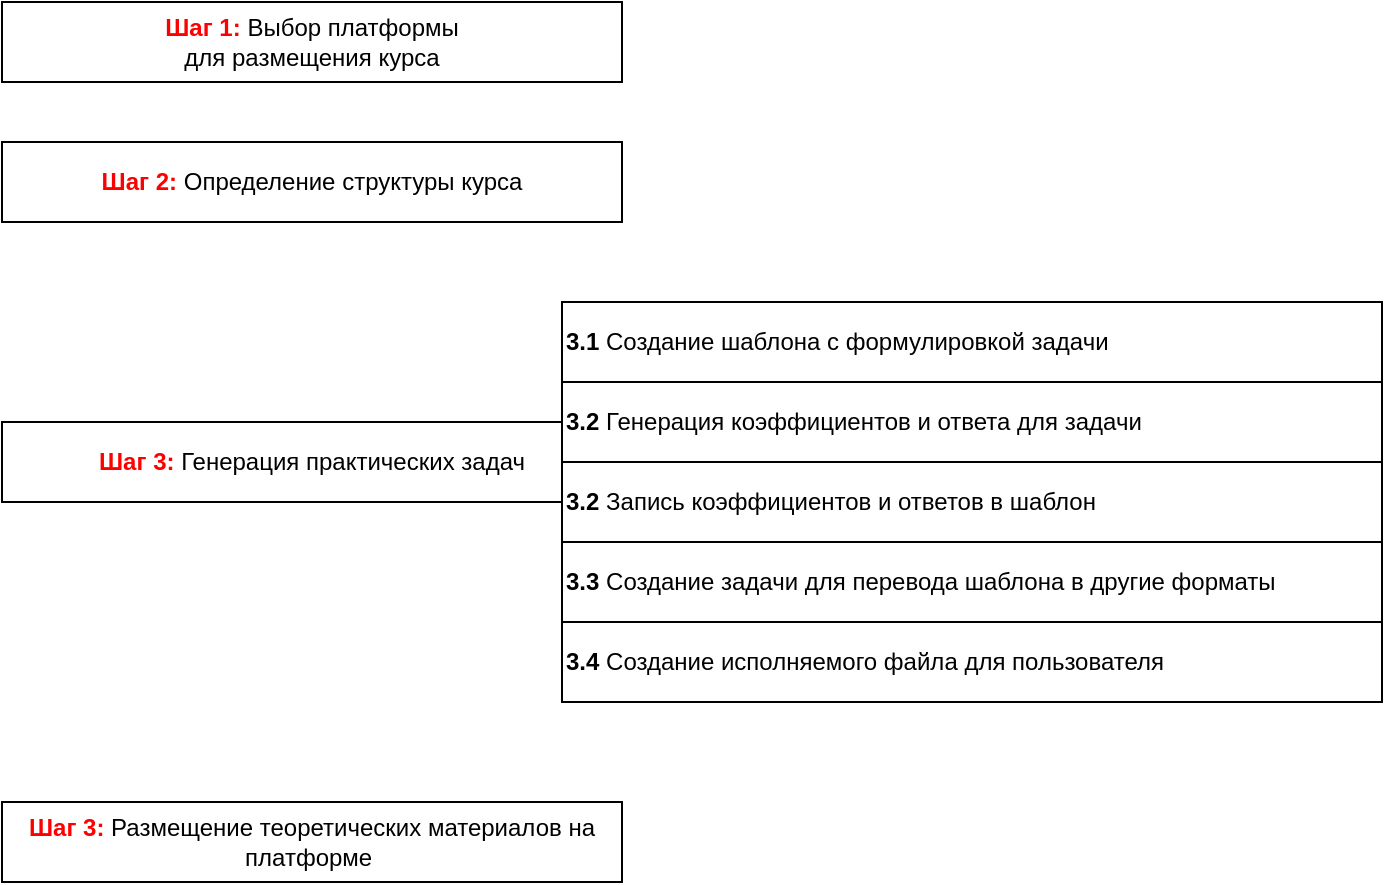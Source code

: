 <mxfile version="14.6.13" type="github">
  <diagram id="fBpVT535F2wwj-f8DR_Z" name="Page-1">
    <mxGraphModel dx="1422" dy="737" grid="1" gridSize="10" guides="1" tooltips="1" connect="1" arrows="1" fold="1" page="1" pageScale="1" pageWidth="827" pageHeight="1169" math="0" shadow="0">
      <root>
        <mxCell id="0" />
        <mxCell id="1" parent="0" />
        <mxCell id="6yEd7_QXoCFeR8RC3rQb-1" value="&lt;div style=&quot;text-align: left&quot;&gt;&lt;font color=&quot;#ff0000&quot;&gt;&lt;b&gt;Шаг 1:&lt;/b&gt; &lt;/font&gt;&lt;span&gt;Выбор платформы&lt;/span&gt;&lt;/div&gt;для размещения курса" style="rounded=0;whiteSpace=wrap;html=1;" vertex="1" parent="1">
          <mxGeometry x="40" y="40" width="310" height="40" as="geometry" />
        </mxCell>
        <mxCell id="6yEd7_QXoCFeR8RC3rQb-2" value="&lt;font color=&quot;#ff0000&quot;&gt;&lt;b&gt;Шаг 2:&lt;/b&gt;&amp;nbsp;&lt;/font&gt;Определение структуры курса" style="rounded=0;whiteSpace=wrap;html=1;" vertex="1" parent="1">
          <mxGeometry x="40" y="110" width="310" height="40" as="geometry" />
        </mxCell>
        <mxCell id="6yEd7_QXoCFeR8RC3rQb-3" value="&lt;font color=&quot;#ff0000&quot;&gt;&lt;b&gt;Шаг 3:&lt;/b&gt;&amp;nbsp;&lt;/font&gt;Генерация практических задач" style="rounded=0;whiteSpace=wrap;html=1;" vertex="1" parent="1">
          <mxGeometry x="40" y="250" width="310" height="40" as="geometry" />
        </mxCell>
        <mxCell id="6yEd7_QXoCFeR8RC3rQb-4" value="&lt;b&gt;3.1 &lt;/b&gt;Создание шаблона с формулировкой задачи" style="rounded=0;whiteSpace=wrap;html=1;align=left;" vertex="1" parent="1">
          <mxGeometry x="320" y="190" width="410" height="40" as="geometry" />
        </mxCell>
        <mxCell id="6yEd7_QXoCFeR8RC3rQb-5" value="&lt;b&gt;3.2&lt;/b&gt; Генерация коэффициентов и ответа для задачи" style="rounded=0;whiteSpace=wrap;html=1;align=left;" vertex="1" parent="1">
          <mxGeometry x="320" y="230" width="410" height="40" as="geometry" />
        </mxCell>
        <mxCell id="6yEd7_QXoCFeR8RC3rQb-6" value="&lt;b&gt;3.2&lt;/b&gt; Запись коэффициентов и ответов в шаблон" style="rounded=0;whiteSpace=wrap;html=1;align=left;" vertex="1" parent="1">
          <mxGeometry x="320" y="270" width="410" height="40" as="geometry" />
        </mxCell>
        <mxCell id="6yEd7_QXoCFeR8RC3rQb-7" value="&lt;b&gt;3.3&lt;/b&gt; Создание задачи для перевода шаблона в другие форматы" style="rounded=0;whiteSpace=wrap;html=1;align=left;" vertex="1" parent="1">
          <mxGeometry x="320" y="310" width="410" height="40" as="geometry" />
        </mxCell>
        <mxCell id="6yEd7_QXoCFeR8RC3rQb-9" value="&lt;b&gt;3.4&lt;/b&gt; Создание исполняемого файла для пользователя" style="rounded=0;whiteSpace=wrap;html=1;align=left;" vertex="1" parent="1">
          <mxGeometry x="320" y="350" width="410" height="40" as="geometry" />
        </mxCell>
        <mxCell id="6yEd7_QXoCFeR8RC3rQb-10" value="&lt;font color=&quot;#ff0000&quot;&gt;&lt;b&gt;Шаг 3:&lt;/b&gt;&amp;nbsp;&lt;/font&gt;Размещение теоретических материалов на платформе&amp;nbsp;" style="rounded=0;whiteSpace=wrap;html=1;" vertex="1" parent="1">
          <mxGeometry x="40" y="440" width="310" height="40" as="geometry" />
        </mxCell>
      </root>
    </mxGraphModel>
  </diagram>
</mxfile>
